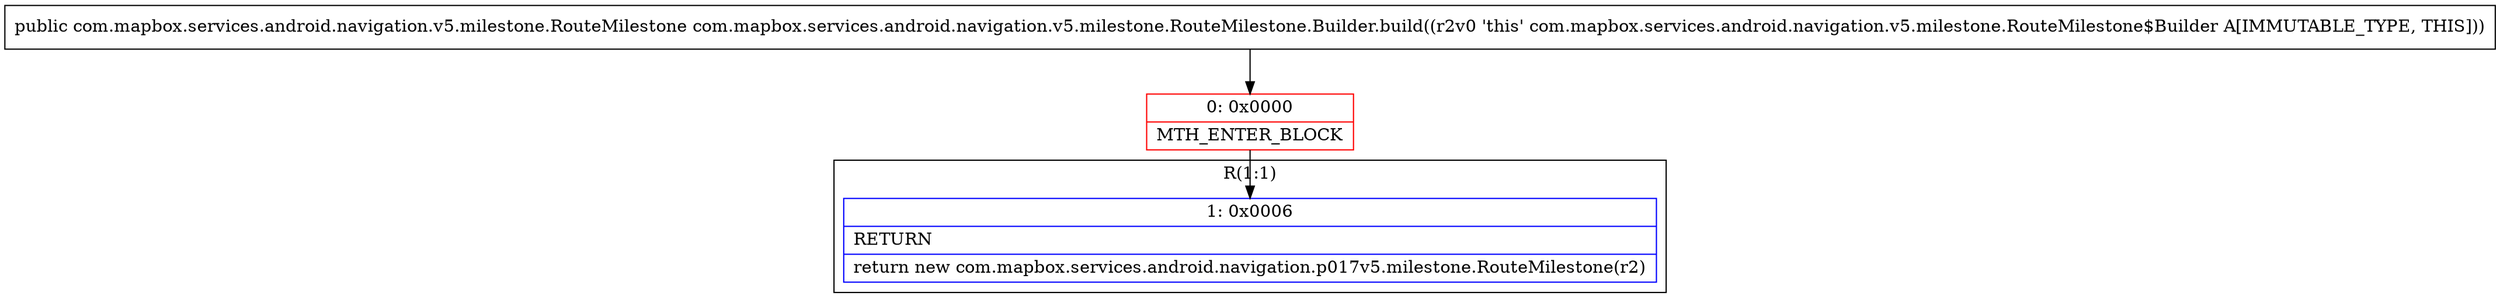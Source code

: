digraph "CFG forcom.mapbox.services.android.navigation.v5.milestone.RouteMilestone.Builder.build()Lcom\/mapbox\/services\/android\/navigation\/v5\/milestone\/RouteMilestone;" {
subgraph cluster_Region_1765327998 {
label = "R(1:1)";
node [shape=record,color=blue];
Node_1 [shape=record,label="{1\:\ 0x0006|RETURN\l|return new com.mapbox.services.android.navigation.p017v5.milestone.RouteMilestone(r2)\l}"];
}
Node_0 [shape=record,color=red,label="{0\:\ 0x0000|MTH_ENTER_BLOCK\l}"];
MethodNode[shape=record,label="{public com.mapbox.services.android.navigation.v5.milestone.RouteMilestone com.mapbox.services.android.navigation.v5.milestone.RouteMilestone.Builder.build((r2v0 'this' com.mapbox.services.android.navigation.v5.milestone.RouteMilestone$Builder A[IMMUTABLE_TYPE, THIS])) }"];
MethodNode -> Node_0;
Node_0 -> Node_1;
}

